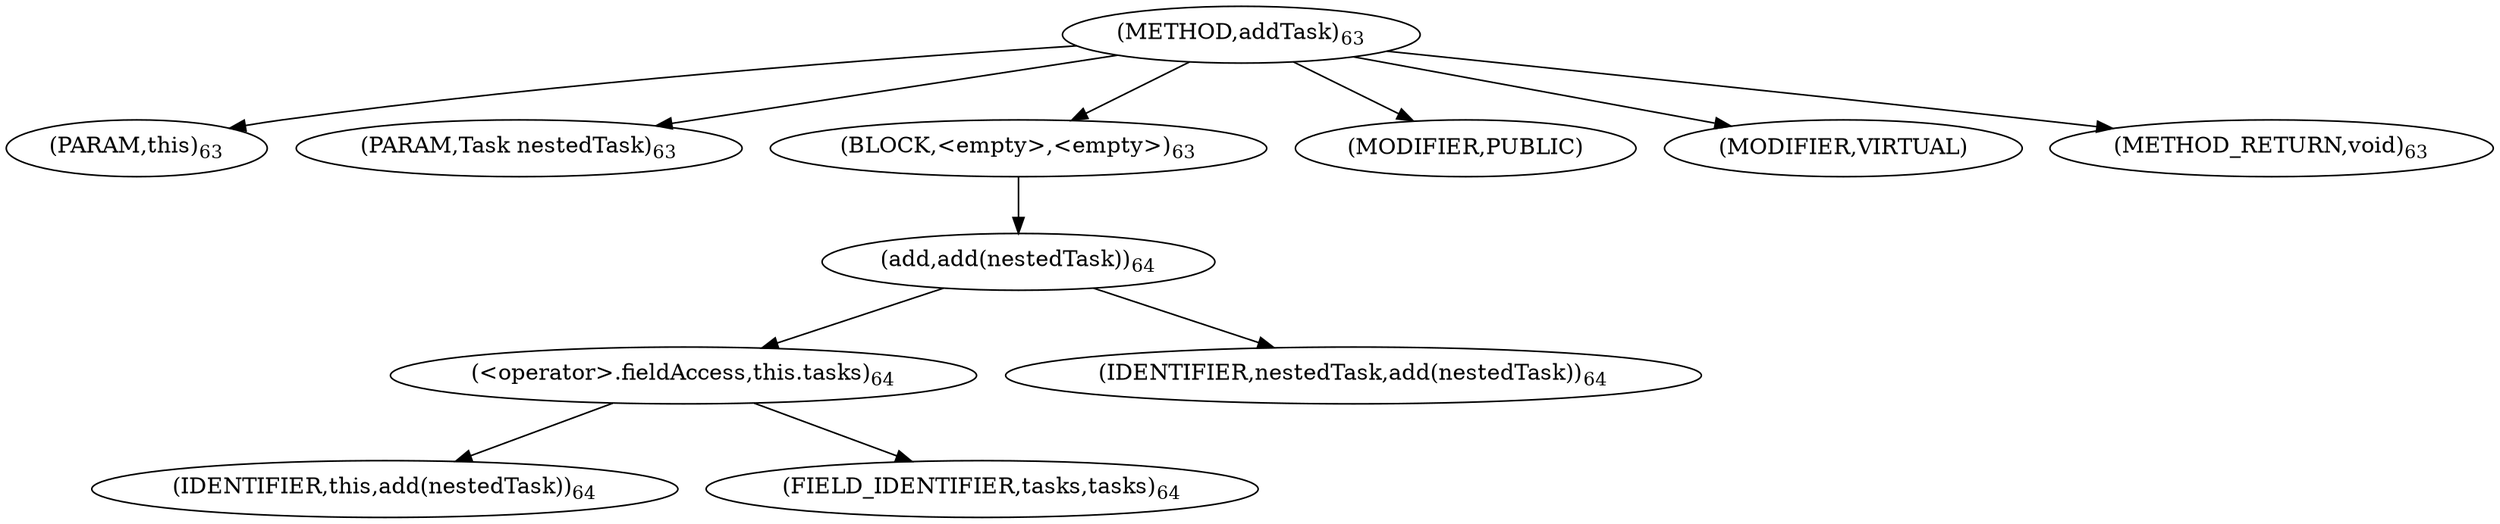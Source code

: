 digraph "addTask" {  
"82" [label = <(METHOD,addTask)<SUB>63</SUB>> ]
"83" [label = <(PARAM,this)<SUB>63</SUB>> ]
"84" [label = <(PARAM,Task nestedTask)<SUB>63</SUB>> ]
"85" [label = <(BLOCK,&lt;empty&gt;,&lt;empty&gt;)<SUB>63</SUB>> ]
"86" [label = <(add,add(nestedTask))<SUB>64</SUB>> ]
"87" [label = <(&lt;operator&gt;.fieldAccess,this.tasks)<SUB>64</SUB>> ]
"88" [label = <(IDENTIFIER,this,add(nestedTask))<SUB>64</SUB>> ]
"89" [label = <(FIELD_IDENTIFIER,tasks,tasks)<SUB>64</SUB>> ]
"90" [label = <(IDENTIFIER,nestedTask,add(nestedTask))<SUB>64</SUB>> ]
"91" [label = <(MODIFIER,PUBLIC)> ]
"92" [label = <(MODIFIER,VIRTUAL)> ]
"93" [label = <(METHOD_RETURN,void)<SUB>63</SUB>> ]
  "82" -> "83" 
  "82" -> "84" 
  "82" -> "85" 
  "82" -> "91" 
  "82" -> "92" 
  "82" -> "93" 
  "85" -> "86" 
  "86" -> "87" 
  "86" -> "90" 
  "87" -> "88" 
  "87" -> "89" 
}
